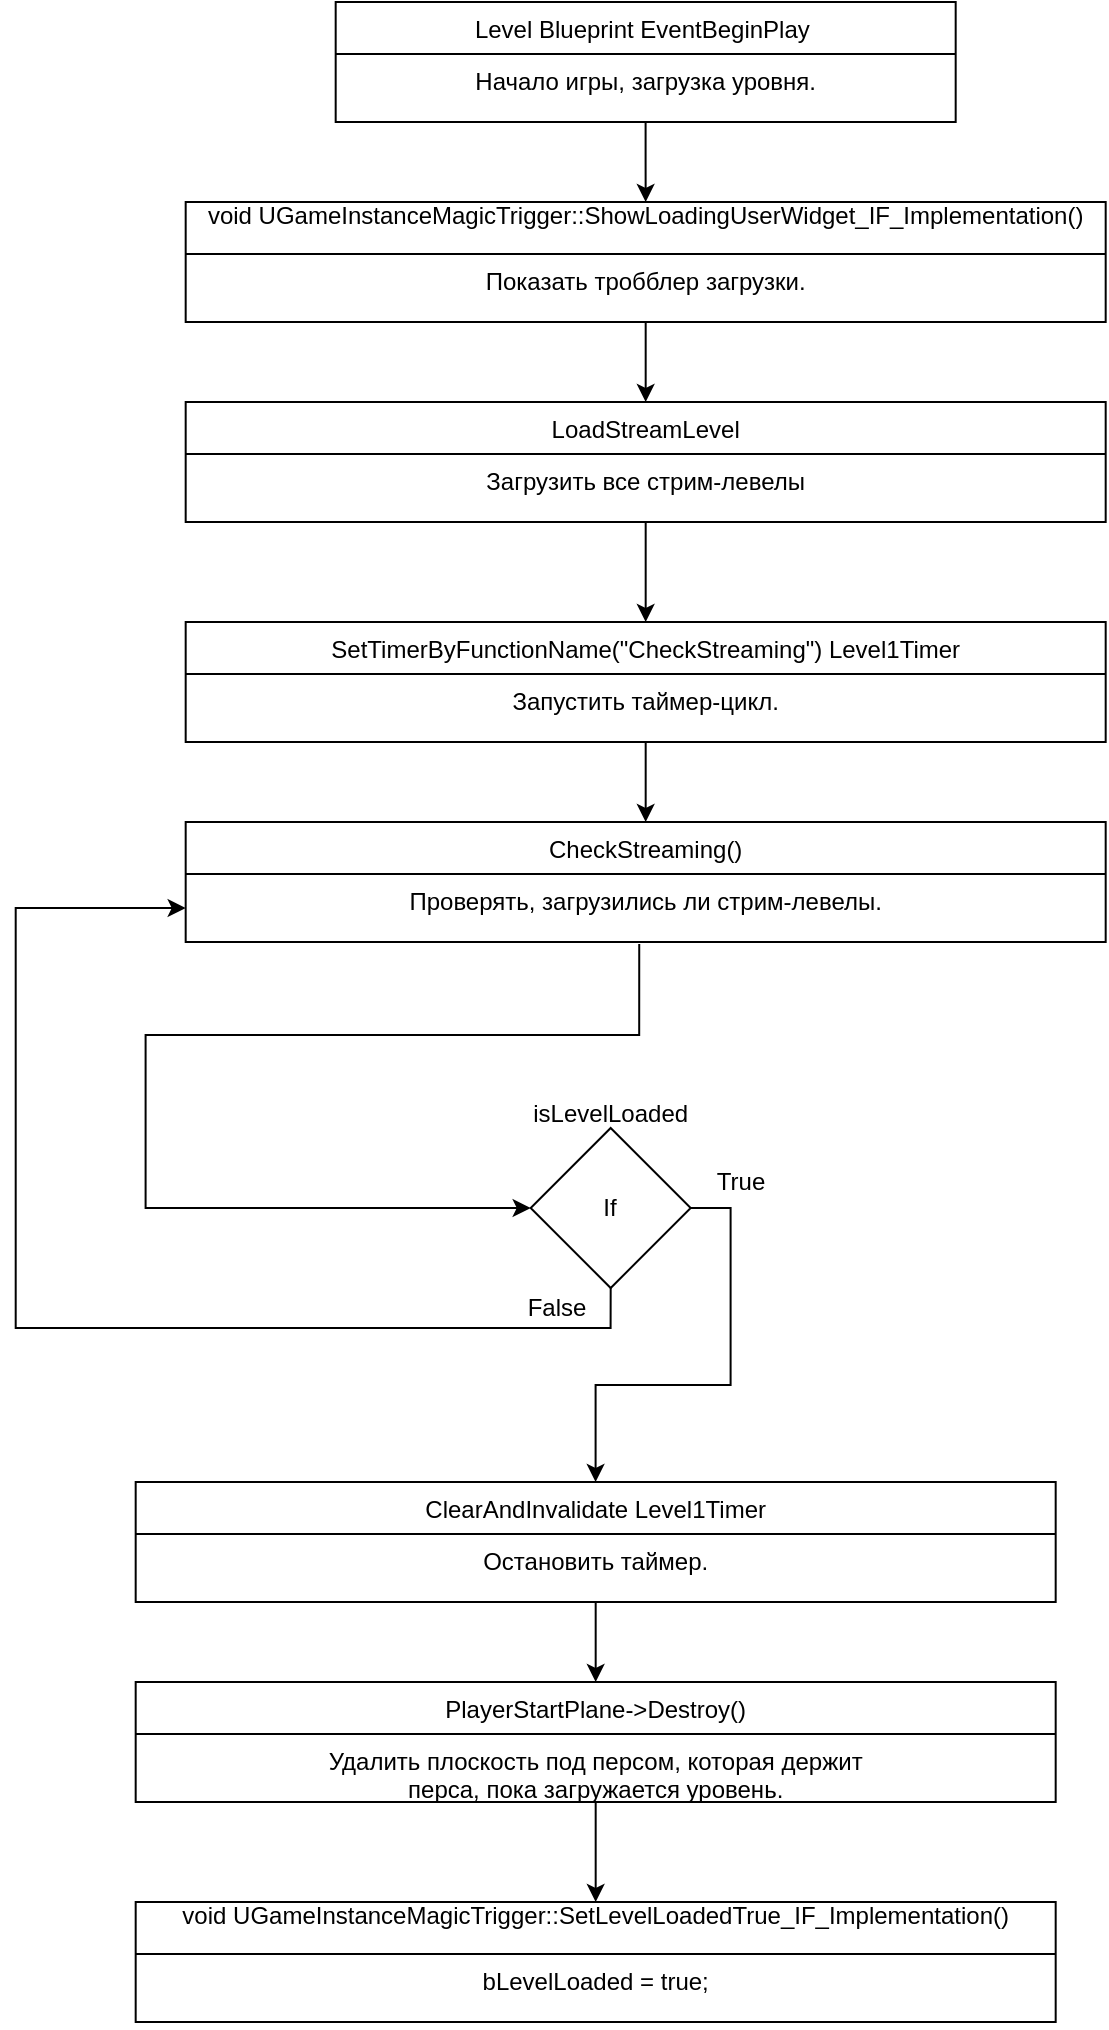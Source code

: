 <mxfile version="14.9.6" type="device"><diagram id="C5RBs43oDa-KdzZeNtuy" name="Page-1"><mxGraphModel dx="1133" dy="719" grid="1" gridSize="10" guides="1" tooltips="1" connect="1" arrows="1" fold="1" page="1" pageScale="1" pageWidth="1654" pageHeight="1169" math="0" shadow="0"><root><mxCell id="WIyWlLk6GJQsqaUBKTNV-0"/><mxCell id="WIyWlLk6GJQsqaUBKTNV-1" parent="WIyWlLk6GJQsqaUBKTNV-0"/><mxCell id="kEYPDKSuyRXLrv-L3ns8-5" value="" style="edgeStyle=orthogonalEdgeStyle;rounded=0;orthogonalLoop=1;jettySize=auto;html=1;" parent="WIyWlLk6GJQsqaUBKTNV-1" source="k80drEzrbuLq7IRVOUCI-73" edge="1"><mxGeometry relative="1" as="geometry"><mxPoint x="544.84" y="230" as="targetPoint"/></mxGeometry></mxCell><mxCell id="k80drEzrbuLq7IRVOUCI-73" value="Level Blueprint EventBeginPlay " style="swimlane;fontStyle=0;childLayout=stackLayout;horizontal=1;startSize=26;fillColor=none;horizontalStack=0;resizeParent=1;resizeParentMax=0;resizeLast=0;collapsible=0;marginBottom=0;html=0;autosize=0;" parent="WIyWlLk6GJQsqaUBKTNV-1" vertex="1"><mxGeometry x="389.84" y="130" width="310" height="60" as="geometry"><mxRectangle x="90" y="150" width="420" height="26" as="alternateBounds"/></mxGeometry></mxCell><mxCell id="k80drEzrbuLq7IRVOUCI-74" value="Начало игры, загрузка уровня." style="text;strokeColor=none;fillColor=none;align=center;verticalAlign=top;spacingLeft=4;spacingRight=4;overflow=hidden;rotatable=0;points=[[0,0.5],[1,0.5]];portConstraint=eastwest;collapsible=0;" parent="k80drEzrbuLq7IRVOUCI-73" vertex="1"><mxGeometry y="26" width="310" height="34" as="geometry"/></mxCell><mxCell id="kEYPDKSuyRXLrv-L3ns8-8" value="" style="edgeStyle=orthogonalEdgeStyle;rounded=0;orthogonalLoop=1;jettySize=auto;html=1;" parent="WIyWlLk6GJQsqaUBKTNV-1" source="kEYPDKSuyRXLrv-L3ns8-3" target="kEYPDKSuyRXLrv-L3ns8-6" edge="1"><mxGeometry relative="1" as="geometry"/></mxCell><mxCell id="kEYPDKSuyRXLrv-L3ns8-3" value="void UGameInstanceMagicTrigger::ShowLoadingUserWidget_IF_Implementation()&#10;" style="swimlane;fontStyle=0;childLayout=stackLayout;horizontal=1;startSize=26;fillColor=none;horizontalStack=0;resizeParent=1;resizeParentMax=0;resizeLast=0;collapsible=0;marginBottom=0;html=0;autosize=0;" parent="WIyWlLk6GJQsqaUBKTNV-1" vertex="1"><mxGeometry x="314.84" y="230" width="460" height="60" as="geometry"><mxRectangle x="90" y="150" width="420" height="26" as="alternateBounds"/></mxGeometry></mxCell><mxCell id="kEYPDKSuyRXLrv-L3ns8-4" value="Показать тробблер загрузки." style="text;strokeColor=none;fillColor=none;align=center;verticalAlign=top;spacingLeft=4;spacingRight=4;overflow=hidden;rotatable=0;points=[[0,0.5],[1,0.5]];portConstraint=eastwest;collapsible=0;" parent="kEYPDKSuyRXLrv-L3ns8-3" vertex="1"><mxGeometry y="26" width="460" height="34" as="geometry"/></mxCell><mxCell id="kEYPDKSuyRXLrv-L3ns8-11" value="" style="edgeStyle=orthogonalEdgeStyle;rounded=0;orthogonalLoop=1;jettySize=auto;html=1;entryX=0.5;entryY=0;entryDx=0;entryDy=0;" parent="WIyWlLk6GJQsqaUBKTNV-1" source="kEYPDKSuyRXLrv-L3ns8-6" target="kEYPDKSuyRXLrv-L3ns8-9" edge="1"><mxGeometry relative="1" as="geometry"/></mxCell><mxCell id="kEYPDKSuyRXLrv-L3ns8-6" value="LoadStreamLevel" style="swimlane;fontStyle=0;childLayout=stackLayout;horizontal=1;startSize=26;fillColor=none;horizontalStack=0;resizeParent=1;resizeParentMax=0;resizeLast=0;collapsible=0;marginBottom=0;html=0;autosize=0;" parent="WIyWlLk6GJQsqaUBKTNV-1" vertex="1"><mxGeometry x="314.84" y="330" width="460" height="60" as="geometry"><mxRectangle x="90" y="150" width="420" height="26" as="alternateBounds"/></mxGeometry></mxCell><mxCell id="kEYPDKSuyRXLrv-L3ns8-7" value="Загрузить все стрим-левелы" style="text;strokeColor=none;fillColor=none;align=center;verticalAlign=top;spacingLeft=4;spacingRight=4;overflow=hidden;rotatable=0;points=[[0,0.5],[1,0.5]];portConstraint=eastwest;collapsible=0;" parent="kEYPDKSuyRXLrv-L3ns8-6" vertex="1"><mxGeometry y="26" width="460" height="34" as="geometry"/></mxCell><mxCell id="kEYPDKSuyRXLrv-L3ns8-14" value="" style="edgeStyle=orthogonalEdgeStyle;rounded=0;orthogonalLoop=1;jettySize=auto;html=1;" parent="WIyWlLk6GJQsqaUBKTNV-1" source="kEYPDKSuyRXLrv-L3ns8-9" target="kEYPDKSuyRXLrv-L3ns8-12" edge="1"><mxGeometry relative="1" as="geometry"/></mxCell><mxCell id="kEYPDKSuyRXLrv-L3ns8-9" value="SetTimerByFunctionName(&quot;CheckStreaming&quot;) Level1Timer" style="swimlane;fontStyle=0;childLayout=stackLayout;horizontal=1;startSize=26;fillColor=none;horizontalStack=0;resizeParent=1;resizeParentMax=0;resizeLast=0;collapsible=0;marginBottom=0;html=0;autosize=0;" parent="WIyWlLk6GJQsqaUBKTNV-1" vertex="1"><mxGeometry x="314.84" y="440" width="460" height="60" as="geometry"><mxRectangle x="90" y="150" width="420" height="26" as="alternateBounds"/></mxGeometry></mxCell><mxCell id="kEYPDKSuyRXLrv-L3ns8-10" value="Запустить таймер-цикл." style="text;strokeColor=none;fillColor=none;align=center;verticalAlign=top;spacingLeft=4;spacingRight=4;overflow=hidden;rotatable=0;points=[[0,0.5],[1,0.5]];portConstraint=eastwest;collapsible=0;" parent="kEYPDKSuyRXLrv-L3ns8-9" vertex="1"><mxGeometry y="26" width="460" height="34" as="geometry"/></mxCell><mxCell id="kEYPDKSuyRXLrv-L3ns8-12" value="CheckStreaming()" style="swimlane;fontStyle=0;childLayout=stackLayout;horizontal=1;startSize=26;fillColor=none;horizontalStack=0;resizeParent=1;resizeParentMax=0;resizeLast=0;collapsible=0;marginBottom=0;html=0;autosize=0;" parent="WIyWlLk6GJQsqaUBKTNV-1" vertex="1"><mxGeometry x="314.84" y="540" width="460" height="60" as="geometry"><mxRectangle x="90" y="150" width="420" height="26" as="alternateBounds"/></mxGeometry></mxCell><mxCell id="kEYPDKSuyRXLrv-L3ns8-13" value="Проверять, загрузились ли стрим-левелы." style="text;strokeColor=none;fillColor=none;align=center;verticalAlign=top;spacingLeft=4;spacingRight=4;overflow=hidden;rotatable=0;points=[[0,0.5],[1,0.5]];portConstraint=eastwest;collapsible=0;" parent="kEYPDKSuyRXLrv-L3ns8-12" vertex="1"><mxGeometry y="26" width="460" height="34" as="geometry"/></mxCell><mxCell id="kEYPDKSuyRXLrv-L3ns8-28" value="" style="edgeStyle=orthogonalEdgeStyle;rounded=0;orthogonalLoop=1;jettySize=auto;html=1;" parent="WIyWlLk6GJQsqaUBKTNV-1" source="kEYPDKSuyRXLrv-L3ns8-15" target="kEYPDKSuyRXLrv-L3ns8-26" edge="1"><mxGeometry relative="1" as="geometry"/></mxCell><mxCell id="kEYPDKSuyRXLrv-L3ns8-15" value="ClearAndInvalidate Level1Timer" style="swimlane;fontStyle=0;childLayout=stackLayout;horizontal=1;startSize=26;fillColor=none;horizontalStack=0;resizeParent=1;resizeParentMax=0;resizeLast=0;collapsible=0;marginBottom=0;html=0;autosize=0;" parent="WIyWlLk6GJQsqaUBKTNV-1" vertex="1"><mxGeometry x="289.84" y="870.0" width="460" height="60" as="geometry"><mxRectangle x="90" y="150" width="420" height="26" as="alternateBounds"/></mxGeometry></mxCell><mxCell id="kEYPDKSuyRXLrv-L3ns8-16" value="Остановить таймер." style="text;strokeColor=none;fillColor=none;align=center;verticalAlign=top;spacingLeft=4;spacingRight=4;overflow=hidden;rotatable=0;points=[[0,0.5],[1,0.5]];portConstraint=eastwest;collapsible=0;" parent="kEYPDKSuyRXLrv-L3ns8-15" vertex="1"><mxGeometry y="26" width="460" height="34" as="geometry"/></mxCell><mxCell id="kEYPDKSuyRXLrv-L3ns8-21" style="edgeStyle=orthogonalEdgeStyle;rounded=0;orthogonalLoop=1;jettySize=auto;html=1;exitX=1;exitY=0.5;exitDx=0;exitDy=0;" parent="WIyWlLk6GJQsqaUBKTNV-1" source="kEYPDKSuyRXLrv-L3ns8-17" target="kEYPDKSuyRXLrv-L3ns8-15" edge="1"><mxGeometry relative="1" as="geometry"/></mxCell><mxCell id="kEYPDKSuyRXLrv-L3ns8-23" style="edgeStyle=orthogonalEdgeStyle;rounded=0;orthogonalLoop=1;jettySize=auto;html=1;exitX=0.5;exitY=1;exitDx=0;exitDy=0;entryX=0;entryY=0.5;entryDx=0;entryDy=0;" parent="WIyWlLk6GJQsqaUBKTNV-1" source="kEYPDKSuyRXLrv-L3ns8-17" target="kEYPDKSuyRXLrv-L3ns8-13" edge="1"><mxGeometry relative="1" as="geometry"><Array as="points"><mxPoint x="527.84" y="793.0"/><mxPoint x="229.84" y="793.0"/><mxPoint x="229.84" y="583"/></Array></mxGeometry></mxCell><mxCell id="kEYPDKSuyRXLrv-L3ns8-17" value="If" style="rhombus;whiteSpace=wrap;html=1;" parent="WIyWlLk6GJQsqaUBKTNV-1" vertex="1"><mxGeometry x="487.34" y="693.0" width="80" height="80" as="geometry"/></mxCell><mxCell id="kEYPDKSuyRXLrv-L3ns8-18" value="isLevelLoaded" style="text;align=center;verticalAlign=middle;resizable=0;points=[];autosize=1;strokeColor=none;" parent="WIyWlLk6GJQsqaUBKTNV-1" vertex="1"><mxGeometry x="482.34" y="675.0" width="90" height="20" as="geometry"/></mxCell><mxCell id="kEYPDKSuyRXLrv-L3ns8-19" value="True" style="text;html=1;align=center;verticalAlign=middle;resizable=0;points=[];autosize=1;strokeColor=none;" parent="WIyWlLk6GJQsqaUBKTNV-1" vertex="1"><mxGeometry x="572.34" y="710.0" width="40" height="20" as="geometry"/></mxCell><mxCell id="kEYPDKSuyRXLrv-L3ns8-20" style="edgeStyle=orthogonalEdgeStyle;rounded=0;orthogonalLoop=1;jettySize=auto;html=1;exitX=0.493;exitY=1.029;exitDx=0;exitDy=0;exitPerimeter=0;entryX=0;entryY=0.5;entryDx=0;entryDy=0;" parent="WIyWlLk6GJQsqaUBKTNV-1" source="kEYPDKSuyRXLrv-L3ns8-13" target="kEYPDKSuyRXLrv-L3ns8-17" edge="1"><mxGeometry relative="1" as="geometry"><mxPoint x="479.84" y="733.0" as="targetPoint"/></mxGeometry></mxCell><mxCell id="kEYPDKSuyRXLrv-L3ns8-22" value="False" style="text;html=1;align=center;verticalAlign=middle;resizable=0;points=[];autosize=1;strokeColor=none;" parent="WIyWlLk6GJQsqaUBKTNV-1" vertex="1"><mxGeometry x="479.84" y="773.0" width="40" height="20" as="geometry"/></mxCell><mxCell id="kEYPDKSuyRXLrv-L3ns8-31" value="" style="edgeStyle=orthogonalEdgeStyle;rounded=0;orthogonalLoop=1;jettySize=auto;html=1;" parent="WIyWlLk6GJQsqaUBKTNV-1" source="kEYPDKSuyRXLrv-L3ns8-26" target="kEYPDKSuyRXLrv-L3ns8-29" edge="1"><mxGeometry relative="1" as="geometry"/></mxCell><mxCell id="kEYPDKSuyRXLrv-L3ns8-26" value="PlayerStartPlane-&gt;Destroy()" style="swimlane;fontStyle=0;childLayout=stackLayout;horizontal=1;startSize=26;fillColor=none;horizontalStack=0;resizeParent=1;resizeParentMax=0;resizeLast=0;collapsible=0;marginBottom=0;html=0;autosize=0;" parent="WIyWlLk6GJQsqaUBKTNV-1" vertex="1"><mxGeometry x="289.84" y="970.0" width="460" height="60" as="geometry"><mxRectangle x="90" y="150" width="420" height="26" as="alternateBounds"/></mxGeometry></mxCell><mxCell id="kEYPDKSuyRXLrv-L3ns8-27" value="Удалить плоскость под персом, которая держит&#10;перса, пока загружается уровень." style="text;strokeColor=none;fillColor=none;align=center;verticalAlign=top;spacingLeft=4;spacingRight=4;overflow=hidden;rotatable=0;points=[[0,0.5],[1,0.5]];portConstraint=eastwest;collapsible=0;" parent="kEYPDKSuyRXLrv-L3ns8-26" vertex="1"><mxGeometry y="26" width="460" height="34" as="geometry"/></mxCell><mxCell id="kEYPDKSuyRXLrv-L3ns8-29" value="void UGameInstanceMagicTrigger::SetLevelLoadedTrue_IF_Implementation()&#10;" style="swimlane;fontStyle=0;childLayout=stackLayout;horizontal=1;startSize=26;fillColor=none;horizontalStack=0;resizeParent=1;resizeParentMax=0;resizeLast=0;collapsible=0;marginBottom=0;html=0;autosize=0;" parent="WIyWlLk6GJQsqaUBKTNV-1" vertex="1"><mxGeometry x="289.84" y="1080" width="460" height="60" as="geometry"><mxRectangle x="90" y="150" width="420" height="26" as="alternateBounds"/></mxGeometry></mxCell><mxCell id="kEYPDKSuyRXLrv-L3ns8-30" value="bLevelLoaded = true;&#10;" style="text;strokeColor=none;fillColor=none;align=center;verticalAlign=top;spacingLeft=4;spacingRight=4;overflow=hidden;rotatable=0;points=[[0,0.5],[1,0.5]];portConstraint=eastwest;collapsible=0;" parent="kEYPDKSuyRXLrv-L3ns8-29" vertex="1"><mxGeometry y="26" width="460" height="34" as="geometry"/></mxCell></root></mxGraphModel></diagram></mxfile>